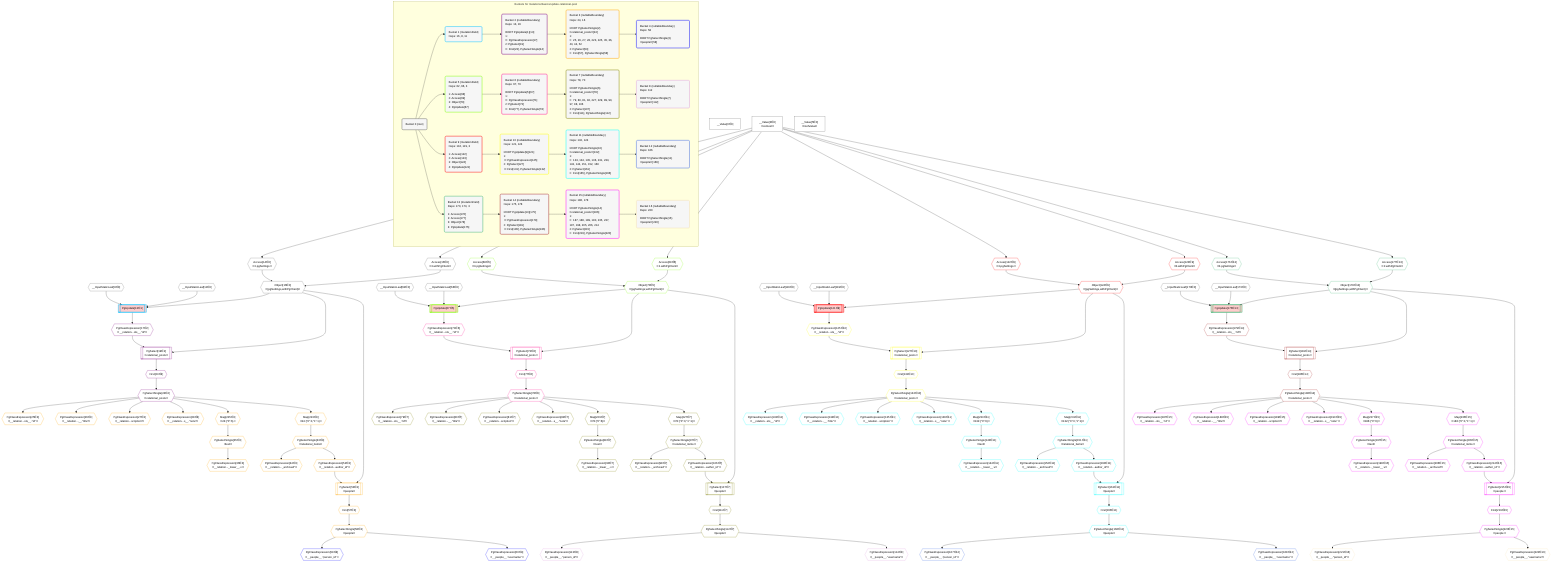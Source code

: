 %%{init: {'themeVariables': { 'fontSize': '12px'}}}%%
graph TD
    classDef path fill:#eee,stroke:#000,color:#000
    classDef plan fill:#fff,stroke-width:1px,color:#000
    classDef itemplan fill:#fff,stroke-width:2px,color:#000
    classDef unbatchedplan fill:#dff,stroke-width:1px,color:#000
    classDef sideeffectplan fill:#fcc,stroke-width:2px,color:#000
    classDef bucket fill:#f6f6f6,color:#000,stroke-width:2px,text-align:left


    %% define steps
    __Value0["__Value[0∈0]"]:::plan
    __Value3["__Value[3∈0]<br />ᐸcontextᐳ"]:::plan
    __Value5["__Value[5∈0]<br />ᐸrootValueᐳ"]:::plan
    __InputStaticLeaf8{{"__InputStaticLeaf[8∈0]"}}:::plan
    __InputStaticLeaf11{{"__InputStaticLeaf[11∈0]"}}:::plan
    Access14{{"Access[14∈0]<br />ᐸ3.pgSettingsᐳ"}}:::plan
    Access15{{"Access[15∈0]<br />ᐸ3.withPgClientᐳ"}}:::plan
    Object16{{"Object[16∈0]<br />ᐸ{pgSettings,withPgClient}ᐳ"}}:::plan
    PgUpdate13[["PgUpdate[13∈1]"]]:::sideeffectplan
    PgClassExpression17{{"PgClassExpression[17∈2]<br />ᐸ__relation...sts__.”id”ᐳ"}}:::plan
    PgSelect19[["PgSelect[19∈2]<br />ᐸrelational_postsᐳ"]]:::plan
    First23{{"First[23∈2]"}}:::plan
    PgSelectSingle24{{"PgSelectSingle[24∈2]<br />ᐸrelational_postsᐳ"}}:::plan
    PgClassExpression25{{"PgClassExpression[25∈3]<br />ᐸ__relation...sts__.”id”ᐳ"}}:::plan
    PgClassExpression26{{"PgClassExpression[26∈3]<br />ᐸ__relation...__.”title”ᐳ"}}:::plan
    PgClassExpression27{{"PgClassExpression[27∈3]<br />ᐸ__relation...scription”ᐳ"}}:::plan
    PgClassExpression28{{"PgClassExpression[28∈3]<br />ᐸ__relation...s__.”note”ᐳ"}}:::plan
    Map225{{"Map[225∈3]<br />ᐸ24:{”0”:6}ᐳ"}}:::plan
    PgSelectSingle35{{"PgSelectSingle[35∈3]<br />ᐸtextᐳ"}}:::plan
    PgClassExpression36{{"PgClassExpression[36∈3]<br />ᐸ__relation..._lower__.vᐳ"}}:::plan
    Map223{{"Map[223∈3]<br />ᐸ24:{”0”:0,”1”:1}ᐳ"}}:::plan
    PgSelectSingle43{{"PgSelectSingle[43∈3]<br />ᐸrelational_itemsᐳ"}}:::plan
    PgClassExpression44{{"PgClassExpression[44∈3]<br />ᐸ__relation..._archived”ᐳ"}}:::plan
    PgClassExpression52{{"PgClassExpression[52∈3]<br />ᐸ__relation...author_id”ᐳ"}}:::plan
    PgSelect53[["PgSelect[53∈3]<br />ᐸpeopleᐳ"]]:::plan
    First57{{"First[57∈3]"}}:::plan
    PgSelectSingle58{{"PgSelectSingle[58∈3]<br />ᐸpeopleᐳ"}}:::plan
    PgClassExpression59{{"PgClassExpression[59∈4]<br />ᐸ__people__.”person_id”ᐳ"}}:::plan
    PgClassExpression60{{"PgClassExpression[60∈4]<br />ᐸ__people__.”username”ᐳ"}}:::plan
    __InputStaticLeaf62{{"__InputStaticLeaf[62∈0]"}}:::plan
    __InputStaticLeaf66{{"__InputStaticLeaf[66∈0]"}}:::plan
    Access68{{"Access[68∈5]<br />ᐸ3.pgSettingsᐳ"}}:::plan
    Access69{{"Access[69∈5]<br />ᐸ3.withPgClientᐳ"}}:::plan
    Object70{{"Object[70∈5]<br />ᐸ{pgSettings,withPgClient}ᐳ"}}:::plan
    PgUpdate67[["PgUpdate[67∈5]"]]:::sideeffectplan
    PgClassExpression71{{"PgClassExpression[71∈6]<br />ᐸ__relation...sts__.”id”ᐳ"}}:::plan
    PgSelect73[["PgSelect[73∈6]<br />ᐸrelational_postsᐳ"]]:::plan
    First77{{"First[77∈6]"}}:::plan
    PgSelectSingle78{{"PgSelectSingle[78∈6]<br />ᐸrelational_postsᐳ"}}:::plan
    PgClassExpression79{{"PgClassExpression[79∈7]<br />ᐸ__relation...sts__.”id”ᐳ"}}:::plan
    PgClassExpression80{{"PgClassExpression[80∈7]<br />ᐸ__relation...__.”title”ᐳ"}}:::plan
    PgClassExpression81{{"PgClassExpression[81∈7]<br />ᐸ__relation...scription”ᐳ"}}:::plan
    PgClassExpression82{{"PgClassExpression[82∈7]<br />ᐸ__relation...s__.”note”ᐳ"}}:::plan
    Map229{{"Map[229∈7]<br />ᐸ78:{”0”:6}ᐳ"}}:::plan
    PgSelectSingle89{{"PgSelectSingle[89∈7]<br />ᐸtextᐳ"}}:::plan
    PgClassExpression90{{"PgClassExpression[90∈7]<br />ᐸ__relation..._lower__.vᐳ"}}:::plan
    Map227{{"Map[227∈7]<br />ᐸ78:{”0”:0,”1”:1}ᐳ"}}:::plan
    PgSelectSingle97{{"PgSelectSingle[97∈7]<br />ᐸrelational_itemsᐳ"}}:::plan
    PgClassExpression98{{"PgClassExpression[98∈7]<br />ᐸ__relation..._archived”ᐳ"}}:::plan
    PgClassExpression106{{"PgClassExpression[106∈7]<br />ᐸ__relation...author_id”ᐳ"}}:::plan
    PgSelect107[["PgSelect[107∈7]<br />ᐸpeopleᐳ"]]:::plan
    First111{{"First[111∈7]"}}:::plan
    PgSelectSingle112{{"PgSelectSingle[112∈7]<br />ᐸpeopleᐳ"}}:::plan
    PgClassExpression113{{"PgClassExpression[113∈8]<br />ᐸ__people__.”person_id”ᐳ"}}:::plan
    PgClassExpression114{{"PgClassExpression[114∈8]<br />ᐸ__people__.”username”ᐳ"}}:::plan
    __InputStaticLeaf116{{"__InputStaticLeaf[116∈0]"}}:::plan
    __InputStaticLeaf119{{"__InputStaticLeaf[119∈0]"}}:::plan
    Access122{{"Access[122∈9]<br />ᐸ3.pgSettingsᐳ"}}:::plan
    Access123{{"Access[123∈9]<br />ᐸ3.withPgClientᐳ"}}:::plan
    Object124{{"Object[124∈9]<br />ᐸ{pgSettings,withPgClient}ᐳ"}}:::plan
    PgUpdate121[["PgUpdate[121∈9]"]]:::sideeffectplan
    PgClassExpression125{{"PgClassExpression[125∈10]<br />ᐸ__relation...sts__.”id”ᐳ"}}:::plan
    PgSelect127[["PgSelect[127∈10]<br />ᐸrelational_postsᐳ"]]:::plan
    First131{{"First[131∈10]"}}:::plan
    PgSelectSingle132{{"PgSelectSingle[132∈10]<br />ᐸrelational_postsᐳ"}}:::plan
    PgClassExpression133{{"PgClassExpression[133∈11]<br />ᐸ__relation...sts__.”id”ᐳ"}}:::plan
    PgClassExpression134{{"PgClassExpression[134∈11]<br />ᐸ__relation...__.”title”ᐳ"}}:::plan
    PgClassExpression135{{"PgClassExpression[135∈11]<br />ᐸ__relation...scription”ᐳ"}}:::plan
    PgClassExpression136{{"PgClassExpression[136∈11]<br />ᐸ__relation...s__.”note”ᐳ"}}:::plan
    Map233{{"Map[233∈11]<br />ᐸ132:{”0”:6}ᐳ"}}:::plan
    PgSelectSingle143{{"PgSelectSingle[143∈11]<br />ᐸtextᐳ"}}:::plan
    PgClassExpression144{{"PgClassExpression[144∈11]<br />ᐸ__relation..._lower__.vᐳ"}}:::plan
    Map231{{"Map[231∈11]<br />ᐸ132:{”0”:0,”1”:1}ᐳ"}}:::plan
    PgSelectSingle151{{"PgSelectSingle[151∈11]<br />ᐸrelational_itemsᐳ"}}:::plan
    PgClassExpression152{{"PgClassExpression[152∈11]<br />ᐸ__relation..._archived”ᐳ"}}:::plan
    PgClassExpression160{{"PgClassExpression[160∈11]<br />ᐸ__relation...author_id”ᐳ"}}:::plan
    PgSelect161[["PgSelect[161∈11]<br />ᐸpeopleᐳ"]]:::plan
    First165{{"First[165∈11]"}}:::plan
    PgSelectSingle166{{"PgSelectSingle[166∈11]<br />ᐸpeopleᐳ"}}:::plan
    PgClassExpression167{{"PgClassExpression[167∈12]<br />ᐸ__people__.”person_id”ᐳ"}}:::plan
    PgClassExpression168{{"PgClassExpression[168∈12]<br />ᐸ__people__.”username”ᐳ"}}:::plan
    __InputStaticLeaf170{{"__InputStaticLeaf[170∈0]"}}:::plan
    __InputStaticLeaf173{{"__InputStaticLeaf[173∈0]"}}:::plan
    Access176{{"Access[176∈13]<br />ᐸ3.pgSettingsᐳ"}}:::plan
    Access177{{"Access[177∈13]<br />ᐸ3.withPgClientᐳ"}}:::plan
    Object178{{"Object[178∈13]<br />ᐸ{pgSettings,withPgClient}ᐳ"}}:::plan
    PgUpdate175[["PgUpdate[175∈13]"]]:::sideeffectplan
    PgClassExpression179{{"PgClassExpression[179∈14]<br />ᐸ__relation...sts__.”id”ᐳ"}}:::plan
    PgSelect181[["PgSelect[181∈14]<br />ᐸrelational_postsᐳ"]]:::plan
    First185{{"First[185∈14]"}}:::plan
    PgSelectSingle186{{"PgSelectSingle[186∈14]<br />ᐸrelational_postsᐳ"}}:::plan
    PgClassExpression187{{"PgClassExpression[187∈15]<br />ᐸ__relation...sts__.”id”ᐳ"}}:::plan
    PgClassExpression188{{"PgClassExpression[188∈15]<br />ᐸ__relation...__.”title”ᐳ"}}:::plan
    PgClassExpression189{{"PgClassExpression[189∈15]<br />ᐸ__relation...scription”ᐳ"}}:::plan
    PgClassExpression190{{"PgClassExpression[190∈15]<br />ᐸ__relation...s__.”note”ᐳ"}}:::plan
    Map237{{"Map[237∈15]<br />ᐸ186:{”0”:6}ᐳ"}}:::plan
    PgSelectSingle197{{"PgSelectSingle[197∈15]<br />ᐸtextᐳ"}}:::plan
    PgClassExpression198{{"PgClassExpression[198∈15]<br />ᐸ__relation..._lower__.vᐳ"}}:::plan
    Map235{{"Map[235∈15]<br />ᐸ186:{”0”:0,”1”:1}ᐳ"}}:::plan
    PgSelectSingle205{{"PgSelectSingle[205∈15]<br />ᐸrelational_itemsᐳ"}}:::plan
    PgClassExpression206{{"PgClassExpression[206∈15]<br />ᐸ__relation..._archived”ᐳ"}}:::plan
    PgClassExpression214{{"PgClassExpression[214∈15]<br />ᐸ__relation...author_id”ᐳ"}}:::plan
    PgSelect215[["PgSelect[215∈15]<br />ᐸpeopleᐳ"]]:::plan
    First219{{"First[219∈15]"}}:::plan
    PgSelectSingle220{{"PgSelectSingle[220∈15]<br />ᐸpeopleᐳ"}}:::plan
    PgClassExpression221{{"PgClassExpression[221∈16]<br />ᐸ__people__.”person_id”ᐳ"}}:::plan
    PgClassExpression222{{"PgClassExpression[222∈16]<br />ᐸ__people__.”username”ᐳ"}}:::plan

    %% plan dependencies
    __Value3 --> Access14
    __Value3 --> Access15
    Access14 & Access15 --> Object16
    Object16 & __InputStaticLeaf8 & __InputStaticLeaf11 --> PgUpdate13
    PgUpdate13 --> PgClassExpression17
    Object16 & PgClassExpression17 --> PgSelect19
    PgSelect19 --> First23
    First23 --> PgSelectSingle24
    PgSelectSingle24 --> PgClassExpression25
    PgSelectSingle24 --> PgClassExpression26
    PgSelectSingle24 --> PgClassExpression27
    PgSelectSingle24 --> PgClassExpression28
    PgSelectSingle24 --> Map225
    Map225 --> PgSelectSingle35
    PgSelectSingle35 --> PgClassExpression36
    PgSelectSingle24 --> Map223
    Map223 --> PgSelectSingle43
    PgSelectSingle43 --> PgClassExpression44
    PgSelectSingle43 --> PgClassExpression52
    Object16 & PgClassExpression52 --> PgSelect53
    PgSelect53 --> First57
    First57 --> PgSelectSingle58
    PgSelectSingle58 --> PgClassExpression59
    PgSelectSingle58 --> PgClassExpression60
    __Value3 --> Access68
    __Value3 --> Access69
    Access68 & Access69 --> Object70
    Object70 & __InputStaticLeaf62 & __InputStaticLeaf66 --> PgUpdate67
    PgUpdate67 --> PgClassExpression71
    Object70 & PgClassExpression71 --> PgSelect73
    PgSelect73 --> First77
    First77 --> PgSelectSingle78
    PgSelectSingle78 --> PgClassExpression79
    PgSelectSingle78 --> PgClassExpression80
    PgSelectSingle78 --> PgClassExpression81
    PgSelectSingle78 --> PgClassExpression82
    PgSelectSingle78 --> Map229
    Map229 --> PgSelectSingle89
    PgSelectSingle89 --> PgClassExpression90
    PgSelectSingle78 --> Map227
    Map227 --> PgSelectSingle97
    PgSelectSingle97 --> PgClassExpression98
    PgSelectSingle97 --> PgClassExpression106
    Object70 & PgClassExpression106 --> PgSelect107
    PgSelect107 --> First111
    First111 --> PgSelectSingle112
    PgSelectSingle112 --> PgClassExpression113
    PgSelectSingle112 --> PgClassExpression114
    __Value3 --> Access122
    __Value3 --> Access123
    Access122 & Access123 --> Object124
    Object124 & __InputStaticLeaf116 & __InputStaticLeaf119 --> PgUpdate121
    PgUpdate121 --> PgClassExpression125
    Object124 & PgClassExpression125 --> PgSelect127
    PgSelect127 --> First131
    First131 --> PgSelectSingle132
    PgSelectSingle132 --> PgClassExpression133
    PgSelectSingle132 --> PgClassExpression134
    PgSelectSingle132 --> PgClassExpression135
    PgSelectSingle132 --> PgClassExpression136
    PgSelectSingle132 --> Map233
    Map233 --> PgSelectSingle143
    PgSelectSingle143 --> PgClassExpression144
    PgSelectSingle132 --> Map231
    Map231 --> PgSelectSingle151
    PgSelectSingle151 --> PgClassExpression152
    PgSelectSingle151 --> PgClassExpression160
    Object124 & PgClassExpression160 --> PgSelect161
    PgSelect161 --> First165
    First165 --> PgSelectSingle166
    PgSelectSingle166 --> PgClassExpression167
    PgSelectSingle166 --> PgClassExpression168
    __Value3 --> Access176
    __Value3 --> Access177
    Access176 & Access177 --> Object178
    Object178 & __InputStaticLeaf170 & __InputStaticLeaf173 --> PgUpdate175
    PgUpdate175 --> PgClassExpression179
    Object178 & PgClassExpression179 --> PgSelect181
    PgSelect181 --> First185
    First185 --> PgSelectSingle186
    PgSelectSingle186 --> PgClassExpression187
    PgSelectSingle186 --> PgClassExpression188
    PgSelectSingle186 --> PgClassExpression189
    PgSelectSingle186 --> PgClassExpression190
    PgSelectSingle186 --> Map237
    Map237 --> PgSelectSingle197
    PgSelectSingle197 --> PgClassExpression198
    PgSelectSingle186 --> Map235
    Map235 --> PgSelectSingle205
    PgSelectSingle205 --> PgClassExpression206
    PgSelectSingle205 --> PgClassExpression214
    Object178 & PgClassExpression214 --> PgSelect215
    PgSelect215 --> First219
    First219 --> PgSelectSingle220
    PgSelectSingle220 --> PgClassExpression221
    PgSelectSingle220 --> PgClassExpression222

    subgraph "Buckets for mutations/basics/update-relational-post"
    Bucket0("Bucket 0 (root)"):::bucket
    classDef bucket0 stroke:#696969
    class Bucket0,__Value0,__Value3,__Value5,__InputStaticLeaf8,__InputStaticLeaf11,Access14,Access15,Object16,__InputStaticLeaf62,__InputStaticLeaf66,__InputStaticLeaf116,__InputStaticLeaf119,__InputStaticLeaf170,__InputStaticLeaf173 bucket0
    Bucket1("Bucket 1 (mutationField)<br />Deps: 16, 8, 11"):::bucket
    classDef bucket1 stroke:#00bfff
    class Bucket1,PgUpdate13 bucket1
    Bucket2("Bucket 2 (nullableBoundary)<br />Deps: 13, 16<br /><br />ROOT PgUpdate{1}[13]<br />1: <br />ᐳ: PgClassExpression[17]<br />2: PgSelect[19]<br />ᐳ: First[23], PgSelectSingle[24]"):::bucket
    classDef bucket2 stroke:#7f007f
    class Bucket2,PgClassExpression17,PgSelect19,First23,PgSelectSingle24 bucket2
    Bucket3("Bucket 3 (nullableBoundary)<br />Deps: 24, 16<br /><br />ROOT PgSelectSingle{2}ᐸrelational_postsᐳ[24]<br />1: <br />ᐳ: 25, 26, 27, 28, 223, 225, 35, 36, 43, 44, 52<br />2: PgSelect[53]<br />ᐳ: First[57], PgSelectSingle[58]"):::bucket
    classDef bucket3 stroke:#ffa500
    class Bucket3,PgClassExpression25,PgClassExpression26,PgClassExpression27,PgClassExpression28,PgSelectSingle35,PgClassExpression36,PgSelectSingle43,PgClassExpression44,PgClassExpression52,PgSelect53,First57,PgSelectSingle58,Map223,Map225 bucket3
    Bucket4("Bucket 4 (nullableBoundary)<br />Deps: 58<br /><br />ROOT PgSelectSingle{3}ᐸpeopleᐳ[58]"):::bucket
    classDef bucket4 stroke:#0000ff
    class Bucket4,PgClassExpression59,PgClassExpression60 bucket4
    Bucket5("Bucket 5 (mutationField)<br />Deps: 62, 66, 3<br /><br />1: Access[68]<br />2: Access[69]<br />3: Object[70]<br />4: PgUpdate[67]"):::bucket
    classDef bucket5 stroke:#7fff00
    class Bucket5,PgUpdate67,Access68,Access69,Object70 bucket5
    Bucket6("Bucket 6 (nullableBoundary)<br />Deps: 67, 70<br /><br />ROOT PgUpdate{5}[67]<br />1: <br />ᐳ: PgClassExpression[71]<br />2: PgSelect[73]<br />ᐳ: First[77], PgSelectSingle[78]"):::bucket
    classDef bucket6 stroke:#ff1493
    class Bucket6,PgClassExpression71,PgSelect73,First77,PgSelectSingle78 bucket6
    Bucket7("Bucket 7 (nullableBoundary)<br />Deps: 78, 70<br /><br />ROOT PgSelectSingle{6}ᐸrelational_postsᐳ[78]<br />1: <br />ᐳ: 79, 80, 81, 82, 227, 229, 89, 90, 97, 98, 106<br />2: PgSelect[107]<br />ᐳ: First[111], PgSelectSingle[112]"):::bucket
    classDef bucket7 stroke:#808000
    class Bucket7,PgClassExpression79,PgClassExpression80,PgClassExpression81,PgClassExpression82,PgSelectSingle89,PgClassExpression90,PgSelectSingle97,PgClassExpression98,PgClassExpression106,PgSelect107,First111,PgSelectSingle112,Map227,Map229 bucket7
    Bucket8("Bucket 8 (nullableBoundary)<br />Deps: 112<br /><br />ROOT PgSelectSingle{7}ᐸpeopleᐳ[112]"):::bucket
    classDef bucket8 stroke:#dda0dd
    class Bucket8,PgClassExpression113,PgClassExpression114 bucket8
    Bucket9("Bucket 9 (mutationField)<br />Deps: 116, 119, 3<br /><br />1: Access[122]<br />2: Access[123]<br />3: Object[124]<br />4: PgUpdate[121]"):::bucket
    classDef bucket9 stroke:#ff0000
    class Bucket9,PgUpdate121,Access122,Access123,Object124 bucket9
    Bucket10("Bucket 10 (nullableBoundary)<br />Deps: 121, 124<br /><br />ROOT PgUpdate{9}[121]<br />1: <br />ᐳ: PgClassExpression[125]<br />2: PgSelect[127]<br />ᐳ: First[131], PgSelectSingle[132]"):::bucket
    classDef bucket10 stroke:#ffff00
    class Bucket10,PgClassExpression125,PgSelect127,First131,PgSelectSingle132 bucket10
    Bucket11("Bucket 11 (nullableBoundary)<br />Deps: 132, 124<br /><br />ROOT PgSelectSingle{10}ᐸrelational_postsᐳ[132]<br />1: <br />ᐳ: 133, 134, 135, 136, 231, 233, 143, 144, 151, 152, 160<br />2: PgSelect[161]<br />ᐳ: First[165], PgSelectSingle[166]"):::bucket
    classDef bucket11 stroke:#00ffff
    class Bucket11,PgClassExpression133,PgClassExpression134,PgClassExpression135,PgClassExpression136,PgSelectSingle143,PgClassExpression144,PgSelectSingle151,PgClassExpression152,PgClassExpression160,PgSelect161,First165,PgSelectSingle166,Map231,Map233 bucket11
    Bucket12("Bucket 12 (nullableBoundary)<br />Deps: 166<br /><br />ROOT PgSelectSingle{11}ᐸpeopleᐳ[166]"):::bucket
    classDef bucket12 stroke:#4169e1
    class Bucket12,PgClassExpression167,PgClassExpression168 bucket12
    Bucket13("Bucket 13 (mutationField)<br />Deps: 170, 173, 3<br /><br />1: Access[176]<br />2: Access[177]<br />3: Object[178]<br />4: PgUpdate[175]"):::bucket
    classDef bucket13 stroke:#3cb371
    class Bucket13,PgUpdate175,Access176,Access177,Object178 bucket13
    Bucket14("Bucket 14 (nullableBoundary)<br />Deps: 175, 178<br /><br />ROOT PgUpdate{13}[175]<br />1: <br />ᐳ: PgClassExpression[179]<br />2: PgSelect[181]<br />ᐳ: First[185], PgSelectSingle[186]"):::bucket
    classDef bucket14 stroke:#a52a2a
    class Bucket14,PgClassExpression179,PgSelect181,First185,PgSelectSingle186 bucket14
    Bucket15("Bucket 15 (nullableBoundary)<br />Deps: 186, 178<br /><br />ROOT PgSelectSingle{14}ᐸrelational_postsᐳ[186]<br />1: <br />ᐳ: 187, 188, 189, 190, 235, 237, 197, 198, 205, 206, 214<br />2: PgSelect[215]<br />ᐳ: First[219], PgSelectSingle[220]"):::bucket
    classDef bucket15 stroke:#ff00ff
    class Bucket15,PgClassExpression187,PgClassExpression188,PgClassExpression189,PgClassExpression190,PgSelectSingle197,PgClassExpression198,PgSelectSingle205,PgClassExpression206,PgClassExpression214,PgSelect215,First219,PgSelectSingle220,Map235,Map237 bucket15
    Bucket16("Bucket 16 (nullableBoundary)<br />Deps: 220<br /><br />ROOT PgSelectSingle{15}ᐸpeopleᐳ[220]"):::bucket
    classDef bucket16 stroke:#f5deb3
    class Bucket16,PgClassExpression221,PgClassExpression222 bucket16
    Bucket0 --> Bucket1 & Bucket5 & Bucket9 & Bucket13
    Bucket1 --> Bucket2
    Bucket2 --> Bucket3
    Bucket3 --> Bucket4
    Bucket5 --> Bucket6
    Bucket6 --> Bucket7
    Bucket7 --> Bucket8
    Bucket9 --> Bucket10
    Bucket10 --> Bucket11
    Bucket11 --> Bucket12
    Bucket13 --> Bucket14
    Bucket14 --> Bucket15
    Bucket15 --> Bucket16
    end